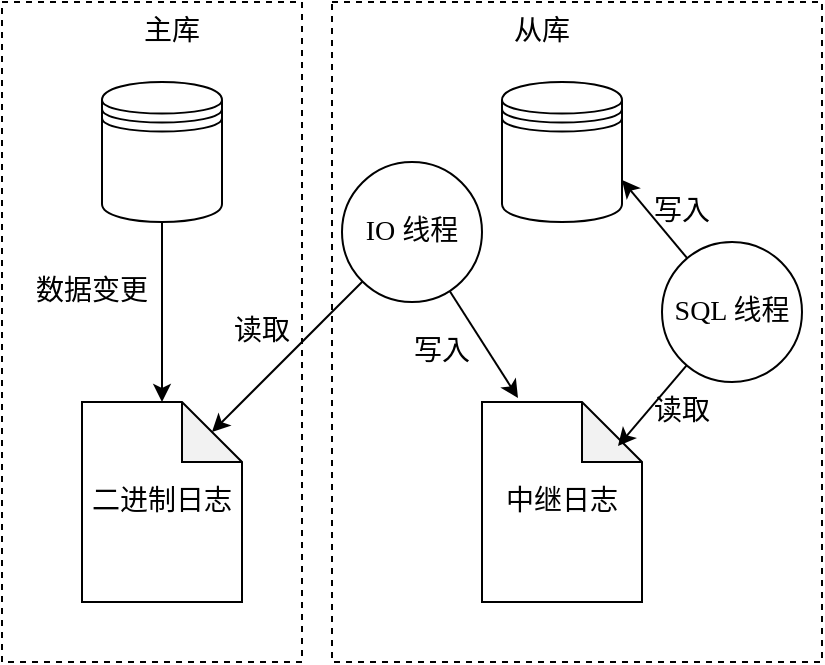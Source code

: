 <mxfile scale="3" border="0">
    <diagram id="6GudbwvYK7HLZ3b36CMI" name="Page-1">
        <mxGraphModel dx="1066" dy="627" grid="1" gridSize="10" guides="1" tooltips="1" connect="1" arrows="1" fold="1" page="1" pageScale="1" pageWidth="827" pageHeight="1169" math="0" shadow="0">
            <root>
                <mxCell id="0"/>
                <mxCell id="1" parent="0"/>
                <mxCell id="21" value="" style="rounded=0;whiteSpace=wrap;html=1;dashed=1;fontFamily=Songti SC;fontSize=14;" parent="1" vertex="1">
                    <mxGeometry x="285" y="100" width="245" height="330" as="geometry"/>
                </mxCell>
                <mxCell id="20" value="" style="rounded=0;whiteSpace=wrap;html=1;dashed=1;fontFamily=Songti SC;fontSize=14;" parent="1" vertex="1">
                    <mxGeometry x="120" y="100" width="150" height="330" as="geometry"/>
                </mxCell>
                <mxCell id="2" value="" style="shape=datastore;whiteSpace=wrap;html=1;fontFamily=Songti SC;fontSize=14;" parent="1" vertex="1">
                    <mxGeometry x="170" y="140" width="60" height="70" as="geometry"/>
                </mxCell>
                <mxCell id="3" value="" style="shape=datastore;whiteSpace=wrap;html=1;fontFamily=Songti SC;fontSize=14;" parent="1" vertex="1">
                    <mxGeometry x="370" y="140" width="60" height="70" as="geometry"/>
                </mxCell>
                <mxCell id="4" value="二进制日志" style="shape=note;whiteSpace=wrap;html=1;backgroundOutline=1;darkOpacity=0.05;fontFamily=Songti SC;fontSize=14;" parent="1" vertex="1">
                    <mxGeometry x="160" y="300" width="80" height="100" as="geometry"/>
                </mxCell>
                <mxCell id="5" value="中继日志" style="shape=note;whiteSpace=wrap;html=1;backgroundOutline=1;darkOpacity=0.05;fontFamily=Songti SC;fontSize=14;" parent="1" vertex="1">
                    <mxGeometry x="360" y="300" width="80" height="100" as="geometry"/>
                </mxCell>
                <mxCell id="12" style="edgeStyle=none;html=1;entryX=0;entryY=0;entryDx=65;entryDy=15;entryPerimeter=0;fontFamily=Songti SC;fontSize=14;" parent="1" source="6" target="4" edge="1">
                    <mxGeometry relative="1" as="geometry">
                        <mxPoint x="230" y="290" as="targetPoint"/>
                    </mxGeometry>
                </mxCell>
                <mxCell id="6" value="IO 线程" style="ellipse;whiteSpace=wrap;html=1;aspect=fixed;fontFamily=Songti SC;fontSize=14;" parent="1" vertex="1">
                    <mxGeometry x="290" y="180" width="70" height="70" as="geometry"/>
                </mxCell>
                <mxCell id="18" style="edgeStyle=none;html=1;entryX=1;entryY=0.7;entryDx=0;entryDy=0;fontFamily=Songti SC;fontSize=14;" parent="1" source="7" target="3" edge="1">
                    <mxGeometry relative="1" as="geometry"/>
                </mxCell>
                <mxCell id="7" value="SQL 线程" style="ellipse;whiteSpace=wrap;html=1;aspect=fixed;fontFamily=Songti SC;fontSize=14;" parent="1" vertex="1">
                    <mxGeometry x="450" y="220" width="70" height="70" as="geometry"/>
                </mxCell>
                <mxCell id="8" style="edgeStyle=none;html=1;entryX=0.5;entryY=0;entryDx=0;entryDy=0;entryPerimeter=0;fontFamily=Songti SC;fontSize=14;" parent="1" source="2" target="4" edge="1">
                    <mxGeometry relative="1" as="geometry"/>
                </mxCell>
                <mxCell id="9" value="数据变更" style="text;html=1;align=center;verticalAlign=middle;whiteSpace=wrap;rounded=0;fontFamily=Songti SC;fontSize=14;" parent="1" vertex="1">
                    <mxGeometry x="130" y="230" width="70" height="30" as="geometry"/>
                </mxCell>
                <mxCell id="10" style="edgeStyle=none;html=1;entryX=0.225;entryY=-0.02;entryDx=0;entryDy=0;entryPerimeter=0;fontFamily=Songti SC;fontSize=14;" parent="1" source="6" target="5" edge="1">
                    <mxGeometry relative="1" as="geometry"/>
                </mxCell>
                <mxCell id="11" value="写入" style="text;html=1;align=center;verticalAlign=middle;whiteSpace=wrap;rounded=0;fontFamily=Songti SC;fontSize=14;" parent="1" vertex="1">
                    <mxGeometry x="310" y="260" width="60" height="30" as="geometry"/>
                </mxCell>
                <mxCell id="14" value="读取" style="text;html=1;align=center;verticalAlign=middle;whiteSpace=wrap;rounded=0;fontFamily=Songti SC;fontSize=14;" parent="1" vertex="1">
                    <mxGeometry x="220" y="250" width="60" height="30" as="geometry"/>
                </mxCell>
                <mxCell id="16" style="edgeStyle=none;html=1;entryX=0.85;entryY=0.22;entryDx=0;entryDy=0;entryPerimeter=0;fontFamily=Songti SC;fontSize=14;" parent="1" source="7" target="5" edge="1">
                    <mxGeometry relative="1" as="geometry"/>
                </mxCell>
                <mxCell id="17" value="读取" style="text;html=1;align=center;verticalAlign=middle;whiteSpace=wrap;rounded=0;fontFamily=Songti SC;fontSize=14;" parent="1" vertex="1">
                    <mxGeometry x="430" y="290" width="60" height="30" as="geometry"/>
                </mxCell>
                <mxCell id="19" value="写入" style="text;html=1;align=center;verticalAlign=middle;whiteSpace=wrap;rounded=0;fontFamily=Songti SC;fontSize=14;" parent="1" vertex="1">
                    <mxGeometry x="430" y="190" width="60" height="30" as="geometry"/>
                </mxCell>
                <mxCell id="22" value="主库" style="text;html=1;align=center;verticalAlign=middle;whiteSpace=wrap;rounded=0;fontFamily=Songti SC;fontSize=14;" parent="1" vertex="1">
                    <mxGeometry x="175" y="100" width="60" height="30" as="geometry"/>
                </mxCell>
                <mxCell id="23" value="从库" style="text;html=1;align=center;verticalAlign=middle;whiteSpace=wrap;rounded=0;fontFamily=Songti SC;fontSize=14;" parent="1" vertex="1">
                    <mxGeometry x="360" y="100" width="60" height="30" as="geometry"/>
                </mxCell>
            </root>
        </mxGraphModel>
    </diagram>
</mxfile>